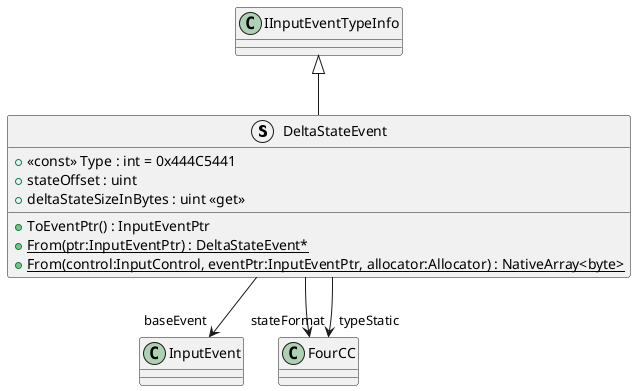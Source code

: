 @startuml
struct DeltaStateEvent {
    + <<const>> Type : int = 0x444C5441
    + stateOffset : uint
    + deltaStateSizeInBytes : uint <<get>>
    + ToEventPtr() : InputEventPtr
    + {static} From(ptr:InputEventPtr) : DeltaStateEvent*
    + {static} From(control:InputControl, eventPtr:InputEventPtr, allocator:Allocator) : NativeArray<byte>
}
IInputEventTypeInfo <|-- DeltaStateEvent
DeltaStateEvent --> "baseEvent" InputEvent
DeltaStateEvent --> "stateFormat" FourCC
DeltaStateEvent --> "typeStatic" FourCC
@enduml
